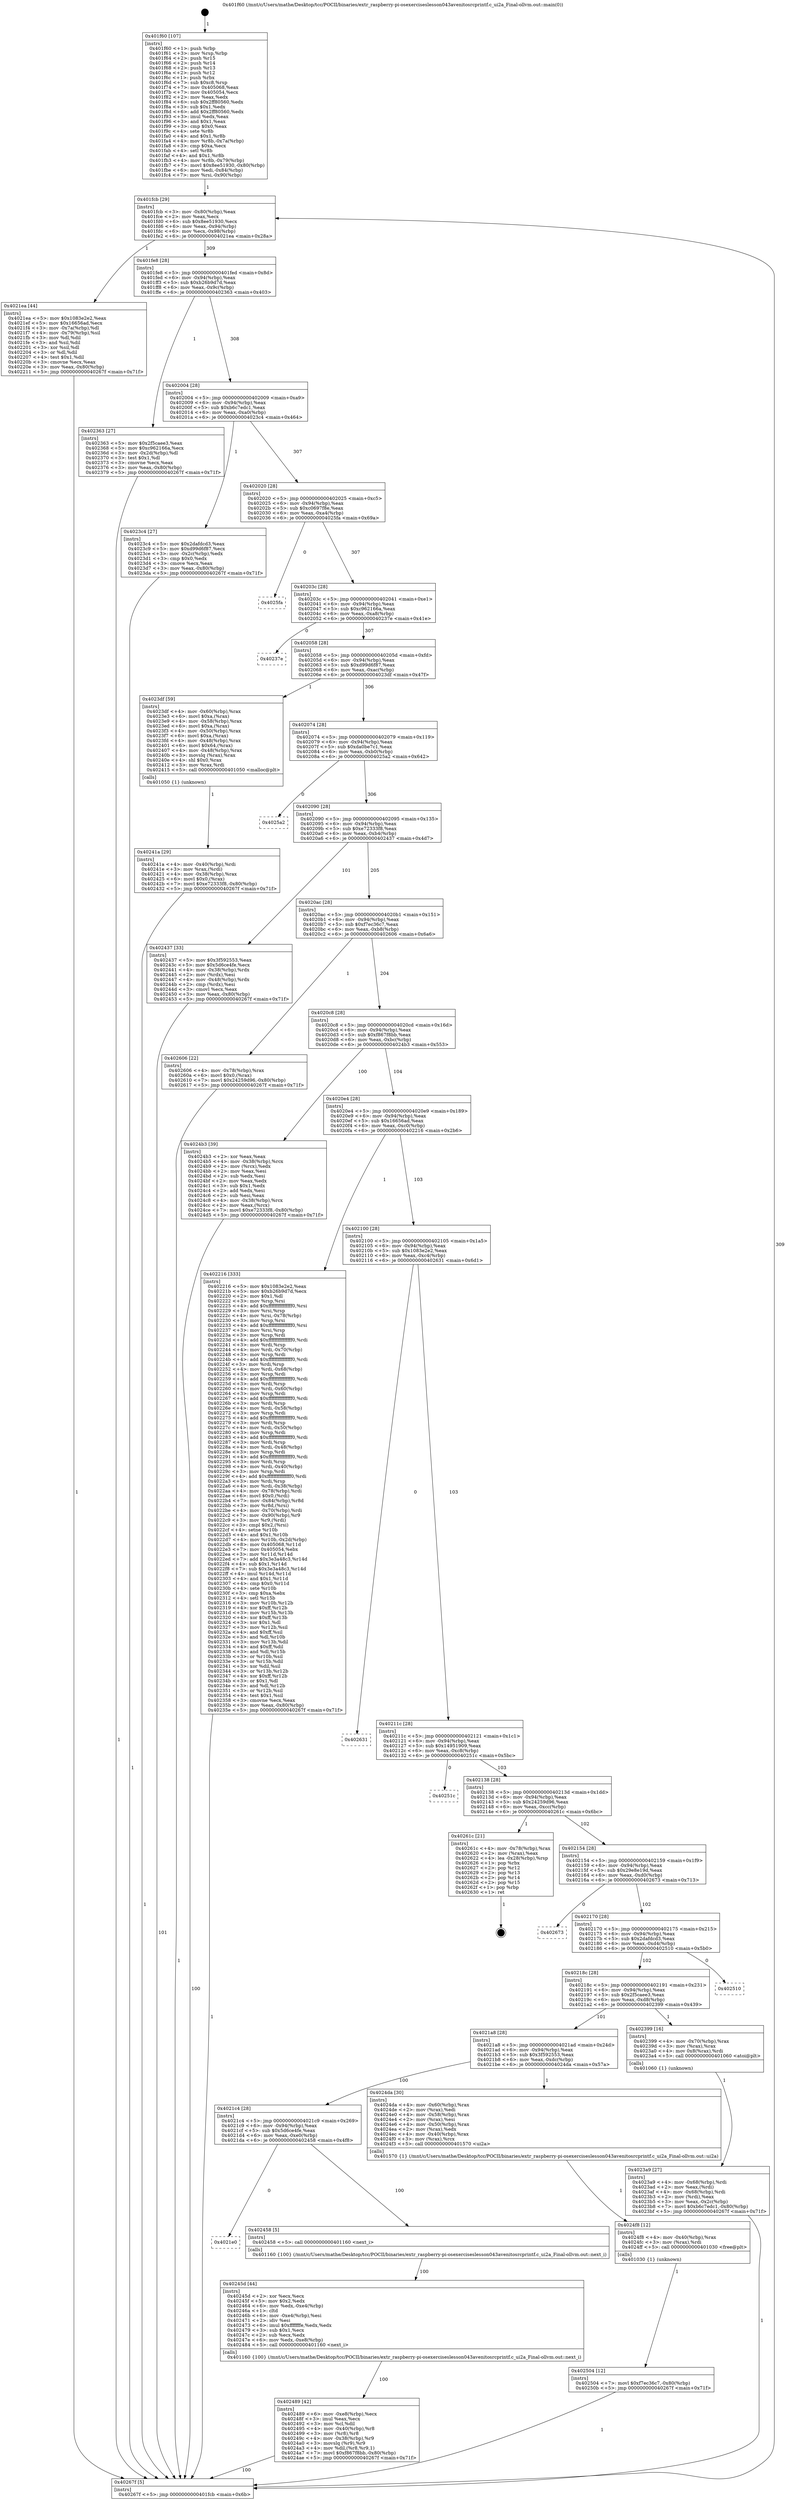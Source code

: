 digraph "0x401f60" {
  label = "0x401f60 (/mnt/c/Users/mathe/Desktop/tcc/POCII/binaries/extr_raspberry-pi-osexerciseslesson043avenitosrcprintf.c_ui2a_Final-ollvm.out::main(0))"
  labelloc = "t"
  node[shape=record]

  Entry [label="",width=0.3,height=0.3,shape=circle,fillcolor=black,style=filled]
  "0x401fcb" [label="{
     0x401fcb [29]\l
     | [instrs]\l
     &nbsp;&nbsp;0x401fcb \<+3\>: mov -0x80(%rbp),%eax\l
     &nbsp;&nbsp;0x401fce \<+2\>: mov %eax,%ecx\l
     &nbsp;&nbsp;0x401fd0 \<+6\>: sub $0x8ee51930,%ecx\l
     &nbsp;&nbsp;0x401fd6 \<+6\>: mov %eax,-0x94(%rbp)\l
     &nbsp;&nbsp;0x401fdc \<+6\>: mov %ecx,-0x98(%rbp)\l
     &nbsp;&nbsp;0x401fe2 \<+6\>: je 00000000004021ea \<main+0x28a\>\l
  }"]
  "0x4021ea" [label="{
     0x4021ea [44]\l
     | [instrs]\l
     &nbsp;&nbsp;0x4021ea \<+5\>: mov $0x1083e2e2,%eax\l
     &nbsp;&nbsp;0x4021ef \<+5\>: mov $0x16656ad,%ecx\l
     &nbsp;&nbsp;0x4021f4 \<+3\>: mov -0x7a(%rbp),%dl\l
     &nbsp;&nbsp;0x4021f7 \<+4\>: mov -0x79(%rbp),%sil\l
     &nbsp;&nbsp;0x4021fb \<+3\>: mov %dl,%dil\l
     &nbsp;&nbsp;0x4021fe \<+3\>: and %sil,%dil\l
     &nbsp;&nbsp;0x402201 \<+3\>: xor %sil,%dl\l
     &nbsp;&nbsp;0x402204 \<+3\>: or %dl,%dil\l
     &nbsp;&nbsp;0x402207 \<+4\>: test $0x1,%dil\l
     &nbsp;&nbsp;0x40220b \<+3\>: cmovne %ecx,%eax\l
     &nbsp;&nbsp;0x40220e \<+3\>: mov %eax,-0x80(%rbp)\l
     &nbsp;&nbsp;0x402211 \<+5\>: jmp 000000000040267f \<main+0x71f\>\l
  }"]
  "0x401fe8" [label="{
     0x401fe8 [28]\l
     | [instrs]\l
     &nbsp;&nbsp;0x401fe8 \<+5\>: jmp 0000000000401fed \<main+0x8d\>\l
     &nbsp;&nbsp;0x401fed \<+6\>: mov -0x94(%rbp),%eax\l
     &nbsp;&nbsp;0x401ff3 \<+5\>: sub $0xb26b9d7d,%eax\l
     &nbsp;&nbsp;0x401ff8 \<+6\>: mov %eax,-0x9c(%rbp)\l
     &nbsp;&nbsp;0x401ffe \<+6\>: je 0000000000402363 \<main+0x403\>\l
  }"]
  "0x40267f" [label="{
     0x40267f [5]\l
     | [instrs]\l
     &nbsp;&nbsp;0x40267f \<+5\>: jmp 0000000000401fcb \<main+0x6b\>\l
  }"]
  "0x401f60" [label="{
     0x401f60 [107]\l
     | [instrs]\l
     &nbsp;&nbsp;0x401f60 \<+1\>: push %rbp\l
     &nbsp;&nbsp;0x401f61 \<+3\>: mov %rsp,%rbp\l
     &nbsp;&nbsp;0x401f64 \<+2\>: push %r15\l
     &nbsp;&nbsp;0x401f66 \<+2\>: push %r14\l
     &nbsp;&nbsp;0x401f68 \<+2\>: push %r13\l
     &nbsp;&nbsp;0x401f6a \<+2\>: push %r12\l
     &nbsp;&nbsp;0x401f6c \<+1\>: push %rbx\l
     &nbsp;&nbsp;0x401f6d \<+7\>: sub $0xc8,%rsp\l
     &nbsp;&nbsp;0x401f74 \<+7\>: mov 0x405068,%eax\l
     &nbsp;&nbsp;0x401f7b \<+7\>: mov 0x405054,%ecx\l
     &nbsp;&nbsp;0x401f82 \<+2\>: mov %eax,%edx\l
     &nbsp;&nbsp;0x401f84 \<+6\>: sub $0x2ff80560,%edx\l
     &nbsp;&nbsp;0x401f8a \<+3\>: sub $0x1,%edx\l
     &nbsp;&nbsp;0x401f8d \<+6\>: add $0x2ff80560,%edx\l
     &nbsp;&nbsp;0x401f93 \<+3\>: imul %edx,%eax\l
     &nbsp;&nbsp;0x401f96 \<+3\>: and $0x1,%eax\l
     &nbsp;&nbsp;0x401f99 \<+3\>: cmp $0x0,%eax\l
     &nbsp;&nbsp;0x401f9c \<+4\>: sete %r8b\l
     &nbsp;&nbsp;0x401fa0 \<+4\>: and $0x1,%r8b\l
     &nbsp;&nbsp;0x401fa4 \<+4\>: mov %r8b,-0x7a(%rbp)\l
     &nbsp;&nbsp;0x401fa8 \<+3\>: cmp $0xa,%ecx\l
     &nbsp;&nbsp;0x401fab \<+4\>: setl %r8b\l
     &nbsp;&nbsp;0x401faf \<+4\>: and $0x1,%r8b\l
     &nbsp;&nbsp;0x401fb3 \<+4\>: mov %r8b,-0x79(%rbp)\l
     &nbsp;&nbsp;0x401fb7 \<+7\>: movl $0x8ee51930,-0x80(%rbp)\l
     &nbsp;&nbsp;0x401fbe \<+6\>: mov %edi,-0x84(%rbp)\l
     &nbsp;&nbsp;0x401fc4 \<+7\>: mov %rsi,-0x90(%rbp)\l
  }"]
  Exit [label="",width=0.3,height=0.3,shape=circle,fillcolor=black,style=filled,peripheries=2]
  "0x402363" [label="{
     0x402363 [27]\l
     | [instrs]\l
     &nbsp;&nbsp;0x402363 \<+5\>: mov $0x2f5caee3,%eax\l
     &nbsp;&nbsp;0x402368 \<+5\>: mov $0xc962166a,%ecx\l
     &nbsp;&nbsp;0x40236d \<+3\>: mov -0x2d(%rbp),%dl\l
     &nbsp;&nbsp;0x402370 \<+3\>: test $0x1,%dl\l
     &nbsp;&nbsp;0x402373 \<+3\>: cmovne %ecx,%eax\l
     &nbsp;&nbsp;0x402376 \<+3\>: mov %eax,-0x80(%rbp)\l
     &nbsp;&nbsp;0x402379 \<+5\>: jmp 000000000040267f \<main+0x71f\>\l
  }"]
  "0x402004" [label="{
     0x402004 [28]\l
     | [instrs]\l
     &nbsp;&nbsp;0x402004 \<+5\>: jmp 0000000000402009 \<main+0xa9\>\l
     &nbsp;&nbsp;0x402009 \<+6\>: mov -0x94(%rbp),%eax\l
     &nbsp;&nbsp;0x40200f \<+5\>: sub $0xb6c7edc1,%eax\l
     &nbsp;&nbsp;0x402014 \<+6\>: mov %eax,-0xa0(%rbp)\l
     &nbsp;&nbsp;0x40201a \<+6\>: je 00000000004023c4 \<main+0x464\>\l
  }"]
  "0x402504" [label="{
     0x402504 [12]\l
     | [instrs]\l
     &nbsp;&nbsp;0x402504 \<+7\>: movl $0xf7ec36c7,-0x80(%rbp)\l
     &nbsp;&nbsp;0x40250b \<+5\>: jmp 000000000040267f \<main+0x71f\>\l
  }"]
  "0x4023c4" [label="{
     0x4023c4 [27]\l
     | [instrs]\l
     &nbsp;&nbsp;0x4023c4 \<+5\>: mov $0x2dafdcd3,%eax\l
     &nbsp;&nbsp;0x4023c9 \<+5\>: mov $0xd99d6f87,%ecx\l
     &nbsp;&nbsp;0x4023ce \<+3\>: mov -0x2c(%rbp),%edx\l
     &nbsp;&nbsp;0x4023d1 \<+3\>: cmp $0x0,%edx\l
     &nbsp;&nbsp;0x4023d4 \<+3\>: cmove %ecx,%eax\l
     &nbsp;&nbsp;0x4023d7 \<+3\>: mov %eax,-0x80(%rbp)\l
     &nbsp;&nbsp;0x4023da \<+5\>: jmp 000000000040267f \<main+0x71f\>\l
  }"]
  "0x402020" [label="{
     0x402020 [28]\l
     | [instrs]\l
     &nbsp;&nbsp;0x402020 \<+5\>: jmp 0000000000402025 \<main+0xc5\>\l
     &nbsp;&nbsp;0x402025 \<+6\>: mov -0x94(%rbp),%eax\l
     &nbsp;&nbsp;0x40202b \<+5\>: sub $0xc0697f8e,%eax\l
     &nbsp;&nbsp;0x402030 \<+6\>: mov %eax,-0xa4(%rbp)\l
     &nbsp;&nbsp;0x402036 \<+6\>: je 00000000004025fa \<main+0x69a\>\l
  }"]
  "0x4024f8" [label="{
     0x4024f8 [12]\l
     | [instrs]\l
     &nbsp;&nbsp;0x4024f8 \<+4\>: mov -0x40(%rbp),%rax\l
     &nbsp;&nbsp;0x4024fc \<+3\>: mov (%rax),%rdi\l
     &nbsp;&nbsp;0x4024ff \<+5\>: call 0000000000401030 \<free@plt\>\l
     | [calls]\l
     &nbsp;&nbsp;0x401030 \{1\} (unknown)\l
  }"]
  "0x4025fa" [label="{
     0x4025fa\l
  }", style=dashed]
  "0x40203c" [label="{
     0x40203c [28]\l
     | [instrs]\l
     &nbsp;&nbsp;0x40203c \<+5\>: jmp 0000000000402041 \<main+0xe1\>\l
     &nbsp;&nbsp;0x402041 \<+6\>: mov -0x94(%rbp),%eax\l
     &nbsp;&nbsp;0x402047 \<+5\>: sub $0xc962166a,%eax\l
     &nbsp;&nbsp;0x40204c \<+6\>: mov %eax,-0xa8(%rbp)\l
     &nbsp;&nbsp;0x402052 \<+6\>: je 000000000040237e \<main+0x41e\>\l
  }"]
  "0x402489" [label="{
     0x402489 [42]\l
     | [instrs]\l
     &nbsp;&nbsp;0x402489 \<+6\>: mov -0xe8(%rbp),%ecx\l
     &nbsp;&nbsp;0x40248f \<+3\>: imul %eax,%ecx\l
     &nbsp;&nbsp;0x402492 \<+3\>: mov %cl,%dil\l
     &nbsp;&nbsp;0x402495 \<+4\>: mov -0x40(%rbp),%r8\l
     &nbsp;&nbsp;0x402499 \<+3\>: mov (%r8),%r8\l
     &nbsp;&nbsp;0x40249c \<+4\>: mov -0x38(%rbp),%r9\l
     &nbsp;&nbsp;0x4024a0 \<+3\>: movslq (%r9),%r9\l
     &nbsp;&nbsp;0x4024a3 \<+4\>: mov %dil,(%r8,%r9,1)\l
     &nbsp;&nbsp;0x4024a7 \<+7\>: movl $0xf867f8bb,-0x80(%rbp)\l
     &nbsp;&nbsp;0x4024ae \<+5\>: jmp 000000000040267f \<main+0x71f\>\l
  }"]
  "0x40237e" [label="{
     0x40237e\l
  }", style=dashed]
  "0x402058" [label="{
     0x402058 [28]\l
     | [instrs]\l
     &nbsp;&nbsp;0x402058 \<+5\>: jmp 000000000040205d \<main+0xfd\>\l
     &nbsp;&nbsp;0x40205d \<+6\>: mov -0x94(%rbp),%eax\l
     &nbsp;&nbsp;0x402063 \<+5\>: sub $0xd99d6f87,%eax\l
     &nbsp;&nbsp;0x402068 \<+6\>: mov %eax,-0xac(%rbp)\l
     &nbsp;&nbsp;0x40206e \<+6\>: je 00000000004023df \<main+0x47f\>\l
  }"]
  "0x40245d" [label="{
     0x40245d [44]\l
     | [instrs]\l
     &nbsp;&nbsp;0x40245d \<+2\>: xor %ecx,%ecx\l
     &nbsp;&nbsp;0x40245f \<+5\>: mov $0x2,%edx\l
     &nbsp;&nbsp;0x402464 \<+6\>: mov %edx,-0xe4(%rbp)\l
     &nbsp;&nbsp;0x40246a \<+1\>: cltd\l
     &nbsp;&nbsp;0x40246b \<+6\>: mov -0xe4(%rbp),%esi\l
     &nbsp;&nbsp;0x402471 \<+2\>: idiv %esi\l
     &nbsp;&nbsp;0x402473 \<+6\>: imul $0xfffffffe,%edx,%edx\l
     &nbsp;&nbsp;0x402479 \<+3\>: sub $0x1,%ecx\l
     &nbsp;&nbsp;0x40247c \<+2\>: sub %ecx,%edx\l
     &nbsp;&nbsp;0x40247e \<+6\>: mov %edx,-0xe8(%rbp)\l
     &nbsp;&nbsp;0x402484 \<+5\>: call 0000000000401160 \<next_i\>\l
     | [calls]\l
     &nbsp;&nbsp;0x401160 \{100\} (/mnt/c/Users/mathe/Desktop/tcc/POCII/binaries/extr_raspberry-pi-osexerciseslesson043avenitosrcprintf.c_ui2a_Final-ollvm.out::next_i)\l
  }"]
  "0x4023df" [label="{
     0x4023df [59]\l
     | [instrs]\l
     &nbsp;&nbsp;0x4023df \<+4\>: mov -0x60(%rbp),%rax\l
     &nbsp;&nbsp;0x4023e3 \<+6\>: movl $0xa,(%rax)\l
     &nbsp;&nbsp;0x4023e9 \<+4\>: mov -0x58(%rbp),%rax\l
     &nbsp;&nbsp;0x4023ed \<+6\>: movl $0xa,(%rax)\l
     &nbsp;&nbsp;0x4023f3 \<+4\>: mov -0x50(%rbp),%rax\l
     &nbsp;&nbsp;0x4023f7 \<+6\>: movl $0xa,(%rax)\l
     &nbsp;&nbsp;0x4023fd \<+4\>: mov -0x48(%rbp),%rax\l
     &nbsp;&nbsp;0x402401 \<+6\>: movl $0x64,(%rax)\l
     &nbsp;&nbsp;0x402407 \<+4\>: mov -0x48(%rbp),%rax\l
     &nbsp;&nbsp;0x40240b \<+3\>: movslq (%rax),%rax\l
     &nbsp;&nbsp;0x40240e \<+4\>: shl $0x0,%rax\l
     &nbsp;&nbsp;0x402412 \<+3\>: mov %rax,%rdi\l
     &nbsp;&nbsp;0x402415 \<+5\>: call 0000000000401050 \<malloc@plt\>\l
     | [calls]\l
     &nbsp;&nbsp;0x401050 \{1\} (unknown)\l
  }"]
  "0x402074" [label="{
     0x402074 [28]\l
     | [instrs]\l
     &nbsp;&nbsp;0x402074 \<+5\>: jmp 0000000000402079 \<main+0x119\>\l
     &nbsp;&nbsp;0x402079 \<+6\>: mov -0x94(%rbp),%eax\l
     &nbsp;&nbsp;0x40207f \<+5\>: sub $0xda0be7c1,%eax\l
     &nbsp;&nbsp;0x402084 \<+6\>: mov %eax,-0xb0(%rbp)\l
     &nbsp;&nbsp;0x40208a \<+6\>: je 00000000004025a2 \<main+0x642\>\l
  }"]
  "0x4021e0" [label="{
     0x4021e0\l
  }", style=dashed]
  "0x4025a2" [label="{
     0x4025a2\l
  }", style=dashed]
  "0x402090" [label="{
     0x402090 [28]\l
     | [instrs]\l
     &nbsp;&nbsp;0x402090 \<+5\>: jmp 0000000000402095 \<main+0x135\>\l
     &nbsp;&nbsp;0x402095 \<+6\>: mov -0x94(%rbp),%eax\l
     &nbsp;&nbsp;0x40209b \<+5\>: sub $0xe72333f8,%eax\l
     &nbsp;&nbsp;0x4020a0 \<+6\>: mov %eax,-0xb4(%rbp)\l
     &nbsp;&nbsp;0x4020a6 \<+6\>: je 0000000000402437 \<main+0x4d7\>\l
  }"]
  "0x402458" [label="{
     0x402458 [5]\l
     | [instrs]\l
     &nbsp;&nbsp;0x402458 \<+5\>: call 0000000000401160 \<next_i\>\l
     | [calls]\l
     &nbsp;&nbsp;0x401160 \{100\} (/mnt/c/Users/mathe/Desktop/tcc/POCII/binaries/extr_raspberry-pi-osexerciseslesson043avenitosrcprintf.c_ui2a_Final-ollvm.out::next_i)\l
  }"]
  "0x402437" [label="{
     0x402437 [33]\l
     | [instrs]\l
     &nbsp;&nbsp;0x402437 \<+5\>: mov $0x3f592553,%eax\l
     &nbsp;&nbsp;0x40243c \<+5\>: mov $0x5d6ce4fe,%ecx\l
     &nbsp;&nbsp;0x402441 \<+4\>: mov -0x38(%rbp),%rdx\l
     &nbsp;&nbsp;0x402445 \<+2\>: mov (%rdx),%esi\l
     &nbsp;&nbsp;0x402447 \<+4\>: mov -0x48(%rbp),%rdx\l
     &nbsp;&nbsp;0x40244b \<+2\>: cmp (%rdx),%esi\l
     &nbsp;&nbsp;0x40244d \<+3\>: cmovl %ecx,%eax\l
     &nbsp;&nbsp;0x402450 \<+3\>: mov %eax,-0x80(%rbp)\l
     &nbsp;&nbsp;0x402453 \<+5\>: jmp 000000000040267f \<main+0x71f\>\l
  }"]
  "0x4020ac" [label="{
     0x4020ac [28]\l
     | [instrs]\l
     &nbsp;&nbsp;0x4020ac \<+5\>: jmp 00000000004020b1 \<main+0x151\>\l
     &nbsp;&nbsp;0x4020b1 \<+6\>: mov -0x94(%rbp),%eax\l
     &nbsp;&nbsp;0x4020b7 \<+5\>: sub $0xf7ec36c7,%eax\l
     &nbsp;&nbsp;0x4020bc \<+6\>: mov %eax,-0xb8(%rbp)\l
     &nbsp;&nbsp;0x4020c2 \<+6\>: je 0000000000402606 \<main+0x6a6\>\l
  }"]
  "0x4021c4" [label="{
     0x4021c4 [28]\l
     | [instrs]\l
     &nbsp;&nbsp;0x4021c4 \<+5\>: jmp 00000000004021c9 \<main+0x269\>\l
     &nbsp;&nbsp;0x4021c9 \<+6\>: mov -0x94(%rbp),%eax\l
     &nbsp;&nbsp;0x4021cf \<+5\>: sub $0x5d6ce4fe,%eax\l
     &nbsp;&nbsp;0x4021d4 \<+6\>: mov %eax,-0xe0(%rbp)\l
     &nbsp;&nbsp;0x4021da \<+6\>: je 0000000000402458 \<main+0x4f8\>\l
  }"]
  "0x402606" [label="{
     0x402606 [22]\l
     | [instrs]\l
     &nbsp;&nbsp;0x402606 \<+4\>: mov -0x78(%rbp),%rax\l
     &nbsp;&nbsp;0x40260a \<+6\>: movl $0x0,(%rax)\l
     &nbsp;&nbsp;0x402610 \<+7\>: movl $0x24259d96,-0x80(%rbp)\l
     &nbsp;&nbsp;0x402617 \<+5\>: jmp 000000000040267f \<main+0x71f\>\l
  }"]
  "0x4020c8" [label="{
     0x4020c8 [28]\l
     | [instrs]\l
     &nbsp;&nbsp;0x4020c8 \<+5\>: jmp 00000000004020cd \<main+0x16d\>\l
     &nbsp;&nbsp;0x4020cd \<+6\>: mov -0x94(%rbp),%eax\l
     &nbsp;&nbsp;0x4020d3 \<+5\>: sub $0xf867f8bb,%eax\l
     &nbsp;&nbsp;0x4020d8 \<+6\>: mov %eax,-0xbc(%rbp)\l
     &nbsp;&nbsp;0x4020de \<+6\>: je 00000000004024b3 \<main+0x553\>\l
  }"]
  "0x4024da" [label="{
     0x4024da [30]\l
     | [instrs]\l
     &nbsp;&nbsp;0x4024da \<+4\>: mov -0x60(%rbp),%rax\l
     &nbsp;&nbsp;0x4024de \<+2\>: mov (%rax),%edi\l
     &nbsp;&nbsp;0x4024e0 \<+4\>: mov -0x58(%rbp),%rax\l
     &nbsp;&nbsp;0x4024e4 \<+2\>: mov (%rax),%esi\l
     &nbsp;&nbsp;0x4024e6 \<+4\>: mov -0x50(%rbp),%rax\l
     &nbsp;&nbsp;0x4024ea \<+2\>: mov (%rax),%edx\l
     &nbsp;&nbsp;0x4024ec \<+4\>: mov -0x40(%rbp),%rax\l
     &nbsp;&nbsp;0x4024f0 \<+3\>: mov (%rax),%rcx\l
     &nbsp;&nbsp;0x4024f3 \<+5\>: call 0000000000401570 \<ui2a\>\l
     | [calls]\l
     &nbsp;&nbsp;0x401570 \{1\} (/mnt/c/Users/mathe/Desktop/tcc/POCII/binaries/extr_raspberry-pi-osexerciseslesson043avenitosrcprintf.c_ui2a_Final-ollvm.out::ui2a)\l
  }"]
  "0x4024b3" [label="{
     0x4024b3 [39]\l
     | [instrs]\l
     &nbsp;&nbsp;0x4024b3 \<+2\>: xor %eax,%eax\l
     &nbsp;&nbsp;0x4024b5 \<+4\>: mov -0x38(%rbp),%rcx\l
     &nbsp;&nbsp;0x4024b9 \<+2\>: mov (%rcx),%edx\l
     &nbsp;&nbsp;0x4024bb \<+2\>: mov %eax,%esi\l
     &nbsp;&nbsp;0x4024bd \<+2\>: sub %edx,%esi\l
     &nbsp;&nbsp;0x4024bf \<+2\>: mov %eax,%edx\l
     &nbsp;&nbsp;0x4024c1 \<+3\>: sub $0x1,%edx\l
     &nbsp;&nbsp;0x4024c4 \<+2\>: add %edx,%esi\l
     &nbsp;&nbsp;0x4024c6 \<+2\>: sub %esi,%eax\l
     &nbsp;&nbsp;0x4024c8 \<+4\>: mov -0x38(%rbp),%rcx\l
     &nbsp;&nbsp;0x4024cc \<+2\>: mov %eax,(%rcx)\l
     &nbsp;&nbsp;0x4024ce \<+7\>: movl $0xe72333f8,-0x80(%rbp)\l
     &nbsp;&nbsp;0x4024d5 \<+5\>: jmp 000000000040267f \<main+0x71f\>\l
  }"]
  "0x4020e4" [label="{
     0x4020e4 [28]\l
     | [instrs]\l
     &nbsp;&nbsp;0x4020e4 \<+5\>: jmp 00000000004020e9 \<main+0x189\>\l
     &nbsp;&nbsp;0x4020e9 \<+6\>: mov -0x94(%rbp),%eax\l
     &nbsp;&nbsp;0x4020ef \<+5\>: sub $0x16656ad,%eax\l
     &nbsp;&nbsp;0x4020f4 \<+6\>: mov %eax,-0xc0(%rbp)\l
     &nbsp;&nbsp;0x4020fa \<+6\>: je 0000000000402216 \<main+0x2b6\>\l
  }"]
  "0x40241a" [label="{
     0x40241a [29]\l
     | [instrs]\l
     &nbsp;&nbsp;0x40241a \<+4\>: mov -0x40(%rbp),%rdi\l
     &nbsp;&nbsp;0x40241e \<+3\>: mov %rax,(%rdi)\l
     &nbsp;&nbsp;0x402421 \<+4\>: mov -0x38(%rbp),%rax\l
     &nbsp;&nbsp;0x402425 \<+6\>: movl $0x0,(%rax)\l
     &nbsp;&nbsp;0x40242b \<+7\>: movl $0xe72333f8,-0x80(%rbp)\l
     &nbsp;&nbsp;0x402432 \<+5\>: jmp 000000000040267f \<main+0x71f\>\l
  }"]
  "0x402216" [label="{
     0x402216 [333]\l
     | [instrs]\l
     &nbsp;&nbsp;0x402216 \<+5\>: mov $0x1083e2e2,%eax\l
     &nbsp;&nbsp;0x40221b \<+5\>: mov $0xb26b9d7d,%ecx\l
     &nbsp;&nbsp;0x402220 \<+2\>: mov $0x1,%dl\l
     &nbsp;&nbsp;0x402222 \<+3\>: mov %rsp,%rsi\l
     &nbsp;&nbsp;0x402225 \<+4\>: add $0xfffffffffffffff0,%rsi\l
     &nbsp;&nbsp;0x402229 \<+3\>: mov %rsi,%rsp\l
     &nbsp;&nbsp;0x40222c \<+4\>: mov %rsi,-0x78(%rbp)\l
     &nbsp;&nbsp;0x402230 \<+3\>: mov %rsp,%rsi\l
     &nbsp;&nbsp;0x402233 \<+4\>: add $0xfffffffffffffff0,%rsi\l
     &nbsp;&nbsp;0x402237 \<+3\>: mov %rsi,%rsp\l
     &nbsp;&nbsp;0x40223a \<+3\>: mov %rsp,%rdi\l
     &nbsp;&nbsp;0x40223d \<+4\>: add $0xfffffffffffffff0,%rdi\l
     &nbsp;&nbsp;0x402241 \<+3\>: mov %rdi,%rsp\l
     &nbsp;&nbsp;0x402244 \<+4\>: mov %rdi,-0x70(%rbp)\l
     &nbsp;&nbsp;0x402248 \<+3\>: mov %rsp,%rdi\l
     &nbsp;&nbsp;0x40224b \<+4\>: add $0xfffffffffffffff0,%rdi\l
     &nbsp;&nbsp;0x40224f \<+3\>: mov %rdi,%rsp\l
     &nbsp;&nbsp;0x402252 \<+4\>: mov %rdi,-0x68(%rbp)\l
     &nbsp;&nbsp;0x402256 \<+3\>: mov %rsp,%rdi\l
     &nbsp;&nbsp;0x402259 \<+4\>: add $0xfffffffffffffff0,%rdi\l
     &nbsp;&nbsp;0x40225d \<+3\>: mov %rdi,%rsp\l
     &nbsp;&nbsp;0x402260 \<+4\>: mov %rdi,-0x60(%rbp)\l
     &nbsp;&nbsp;0x402264 \<+3\>: mov %rsp,%rdi\l
     &nbsp;&nbsp;0x402267 \<+4\>: add $0xfffffffffffffff0,%rdi\l
     &nbsp;&nbsp;0x40226b \<+3\>: mov %rdi,%rsp\l
     &nbsp;&nbsp;0x40226e \<+4\>: mov %rdi,-0x58(%rbp)\l
     &nbsp;&nbsp;0x402272 \<+3\>: mov %rsp,%rdi\l
     &nbsp;&nbsp;0x402275 \<+4\>: add $0xfffffffffffffff0,%rdi\l
     &nbsp;&nbsp;0x402279 \<+3\>: mov %rdi,%rsp\l
     &nbsp;&nbsp;0x40227c \<+4\>: mov %rdi,-0x50(%rbp)\l
     &nbsp;&nbsp;0x402280 \<+3\>: mov %rsp,%rdi\l
     &nbsp;&nbsp;0x402283 \<+4\>: add $0xfffffffffffffff0,%rdi\l
     &nbsp;&nbsp;0x402287 \<+3\>: mov %rdi,%rsp\l
     &nbsp;&nbsp;0x40228a \<+4\>: mov %rdi,-0x48(%rbp)\l
     &nbsp;&nbsp;0x40228e \<+3\>: mov %rsp,%rdi\l
     &nbsp;&nbsp;0x402291 \<+4\>: add $0xfffffffffffffff0,%rdi\l
     &nbsp;&nbsp;0x402295 \<+3\>: mov %rdi,%rsp\l
     &nbsp;&nbsp;0x402298 \<+4\>: mov %rdi,-0x40(%rbp)\l
     &nbsp;&nbsp;0x40229c \<+3\>: mov %rsp,%rdi\l
     &nbsp;&nbsp;0x40229f \<+4\>: add $0xfffffffffffffff0,%rdi\l
     &nbsp;&nbsp;0x4022a3 \<+3\>: mov %rdi,%rsp\l
     &nbsp;&nbsp;0x4022a6 \<+4\>: mov %rdi,-0x38(%rbp)\l
     &nbsp;&nbsp;0x4022aa \<+4\>: mov -0x78(%rbp),%rdi\l
     &nbsp;&nbsp;0x4022ae \<+6\>: movl $0x0,(%rdi)\l
     &nbsp;&nbsp;0x4022b4 \<+7\>: mov -0x84(%rbp),%r8d\l
     &nbsp;&nbsp;0x4022bb \<+3\>: mov %r8d,(%rsi)\l
     &nbsp;&nbsp;0x4022be \<+4\>: mov -0x70(%rbp),%rdi\l
     &nbsp;&nbsp;0x4022c2 \<+7\>: mov -0x90(%rbp),%r9\l
     &nbsp;&nbsp;0x4022c9 \<+3\>: mov %r9,(%rdi)\l
     &nbsp;&nbsp;0x4022cc \<+3\>: cmpl $0x2,(%rsi)\l
     &nbsp;&nbsp;0x4022cf \<+4\>: setne %r10b\l
     &nbsp;&nbsp;0x4022d3 \<+4\>: and $0x1,%r10b\l
     &nbsp;&nbsp;0x4022d7 \<+4\>: mov %r10b,-0x2d(%rbp)\l
     &nbsp;&nbsp;0x4022db \<+8\>: mov 0x405068,%r11d\l
     &nbsp;&nbsp;0x4022e3 \<+7\>: mov 0x405054,%ebx\l
     &nbsp;&nbsp;0x4022ea \<+3\>: mov %r11d,%r14d\l
     &nbsp;&nbsp;0x4022ed \<+7\>: add $0x3e3a48c3,%r14d\l
     &nbsp;&nbsp;0x4022f4 \<+4\>: sub $0x1,%r14d\l
     &nbsp;&nbsp;0x4022f8 \<+7\>: sub $0x3e3a48c3,%r14d\l
     &nbsp;&nbsp;0x4022ff \<+4\>: imul %r14d,%r11d\l
     &nbsp;&nbsp;0x402303 \<+4\>: and $0x1,%r11d\l
     &nbsp;&nbsp;0x402307 \<+4\>: cmp $0x0,%r11d\l
     &nbsp;&nbsp;0x40230b \<+4\>: sete %r10b\l
     &nbsp;&nbsp;0x40230f \<+3\>: cmp $0xa,%ebx\l
     &nbsp;&nbsp;0x402312 \<+4\>: setl %r15b\l
     &nbsp;&nbsp;0x402316 \<+3\>: mov %r10b,%r12b\l
     &nbsp;&nbsp;0x402319 \<+4\>: xor $0xff,%r12b\l
     &nbsp;&nbsp;0x40231d \<+3\>: mov %r15b,%r13b\l
     &nbsp;&nbsp;0x402320 \<+4\>: xor $0xff,%r13b\l
     &nbsp;&nbsp;0x402324 \<+3\>: xor $0x1,%dl\l
     &nbsp;&nbsp;0x402327 \<+3\>: mov %r12b,%sil\l
     &nbsp;&nbsp;0x40232a \<+4\>: and $0xff,%sil\l
     &nbsp;&nbsp;0x40232e \<+3\>: and %dl,%r10b\l
     &nbsp;&nbsp;0x402331 \<+3\>: mov %r13b,%dil\l
     &nbsp;&nbsp;0x402334 \<+4\>: and $0xff,%dil\l
     &nbsp;&nbsp;0x402338 \<+3\>: and %dl,%r15b\l
     &nbsp;&nbsp;0x40233b \<+3\>: or %r10b,%sil\l
     &nbsp;&nbsp;0x40233e \<+3\>: or %r15b,%dil\l
     &nbsp;&nbsp;0x402341 \<+3\>: xor %dil,%sil\l
     &nbsp;&nbsp;0x402344 \<+3\>: or %r13b,%r12b\l
     &nbsp;&nbsp;0x402347 \<+4\>: xor $0xff,%r12b\l
     &nbsp;&nbsp;0x40234b \<+3\>: or $0x1,%dl\l
     &nbsp;&nbsp;0x40234e \<+3\>: and %dl,%r12b\l
     &nbsp;&nbsp;0x402351 \<+3\>: or %r12b,%sil\l
     &nbsp;&nbsp;0x402354 \<+4\>: test $0x1,%sil\l
     &nbsp;&nbsp;0x402358 \<+3\>: cmovne %ecx,%eax\l
     &nbsp;&nbsp;0x40235b \<+3\>: mov %eax,-0x80(%rbp)\l
     &nbsp;&nbsp;0x40235e \<+5\>: jmp 000000000040267f \<main+0x71f\>\l
  }"]
  "0x402100" [label="{
     0x402100 [28]\l
     | [instrs]\l
     &nbsp;&nbsp;0x402100 \<+5\>: jmp 0000000000402105 \<main+0x1a5\>\l
     &nbsp;&nbsp;0x402105 \<+6\>: mov -0x94(%rbp),%eax\l
     &nbsp;&nbsp;0x40210b \<+5\>: sub $0x1083e2e2,%eax\l
     &nbsp;&nbsp;0x402110 \<+6\>: mov %eax,-0xc4(%rbp)\l
     &nbsp;&nbsp;0x402116 \<+6\>: je 0000000000402631 \<main+0x6d1\>\l
  }"]
  "0x4023a9" [label="{
     0x4023a9 [27]\l
     | [instrs]\l
     &nbsp;&nbsp;0x4023a9 \<+4\>: mov -0x68(%rbp),%rdi\l
     &nbsp;&nbsp;0x4023ad \<+2\>: mov %eax,(%rdi)\l
     &nbsp;&nbsp;0x4023af \<+4\>: mov -0x68(%rbp),%rdi\l
     &nbsp;&nbsp;0x4023b3 \<+2\>: mov (%rdi),%eax\l
     &nbsp;&nbsp;0x4023b5 \<+3\>: mov %eax,-0x2c(%rbp)\l
     &nbsp;&nbsp;0x4023b8 \<+7\>: movl $0xb6c7edc1,-0x80(%rbp)\l
     &nbsp;&nbsp;0x4023bf \<+5\>: jmp 000000000040267f \<main+0x71f\>\l
  }"]
  "0x4021a8" [label="{
     0x4021a8 [28]\l
     | [instrs]\l
     &nbsp;&nbsp;0x4021a8 \<+5\>: jmp 00000000004021ad \<main+0x24d\>\l
     &nbsp;&nbsp;0x4021ad \<+6\>: mov -0x94(%rbp),%eax\l
     &nbsp;&nbsp;0x4021b3 \<+5\>: sub $0x3f592553,%eax\l
     &nbsp;&nbsp;0x4021b8 \<+6\>: mov %eax,-0xdc(%rbp)\l
     &nbsp;&nbsp;0x4021be \<+6\>: je 00000000004024da \<main+0x57a\>\l
  }"]
  "0x402631" [label="{
     0x402631\l
  }", style=dashed]
  "0x40211c" [label="{
     0x40211c [28]\l
     | [instrs]\l
     &nbsp;&nbsp;0x40211c \<+5\>: jmp 0000000000402121 \<main+0x1c1\>\l
     &nbsp;&nbsp;0x402121 \<+6\>: mov -0x94(%rbp),%eax\l
     &nbsp;&nbsp;0x402127 \<+5\>: sub $0x14951909,%eax\l
     &nbsp;&nbsp;0x40212c \<+6\>: mov %eax,-0xc8(%rbp)\l
     &nbsp;&nbsp;0x402132 \<+6\>: je 000000000040251c \<main+0x5bc\>\l
  }"]
  "0x402399" [label="{
     0x402399 [16]\l
     | [instrs]\l
     &nbsp;&nbsp;0x402399 \<+4\>: mov -0x70(%rbp),%rax\l
     &nbsp;&nbsp;0x40239d \<+3\>: mov (%rax),%rax\l
     &nbsp;&nbsp;0x4023a0 \<+4\>: mov 0x8(%rax),%rdi\l
     &nbsp;&nbsp;0x4023a4 \<+5\>: call 0000000000401060 \<atoi@plt\>\l
     | [calls]\l
     &nbsp;&nbsp;0x401060 \{1\} (unknown)\l
  }"]
  "0x40251c" [label="{
     0x40251c\l
  }", style=dashed]
  "0x402138" [label="{
     0x402138 [28]\l
     | [instrs]\l
     &nbsp;&nbsp;0x402138 \<+5\>: jmp 000000000040213d \<main+0x1dd\>\l
     &nbsp;&nbsp;0x40213d \<+6\>: mov -0x94(%rbp),%eax\l
     &nbsp;&nbsp;0x402143 \<+5\>: sub $0x24259d96,%eax\l
     &nbsp;&nbsp;0x402148 \<+6\>: mov %eax,-0xcc(%rbp)\l
     &nbsp;&nbsp;0x40214e \<+6\>: je 000000000040261c \<main+0x6bc\>\l
  }"]
  "0x40218c" [label="{
     0x40218c [28]\l
     | [instrs]\l
     &nbsp;&nbsp;0x40218c \<+5\>: jmp 0000000000402191 \<main+0x231\>\l
     &nbsp;&nbsp;0x402191 \<+6\>: mov -0x94(%rbp),%eax\l
     &nbsp;&nbsp;0x402197 \<+5\>: sub $0x2f5caee3,%eax\l
     &nbsp;&nbsp;0x40219c \<+6\>: mov %eax,-0xd8(%rbp)\l
     &nbsp;&nbsp;0x4021a2 \<+6\>: je 0000000000402399 \<main+0x439\>\l
  }"]
  "0x40261c" [label="{
     0x40261c [21]\l
     | [instrs]\l
     &nbsp;&nbsp;0x40261c \<+4\>: mov -0x78(%rbp),%rax\l
     &nbsp;&nbsp;0x402620 \<+2\>: mov (%rax),%eax\l
     &nbsp;&nbsp;0x402622 \<+4\>: lea -0x28(%rbp),%rsp\l
     &nbsp;&nbsp;0x402626 \<+1\>: pop %rbx\l
     &nbsp;&nbsp;0x402627 \<+2\>: pop %r12\l
     &nbsp;&nbsp;0x402629 \<+2\>: pop %r13\l
     &nbsp;&nbsp;0x40262b \<+2\>: pop %r14\l
     &nbsp;&nbsp;0x40262d \<+2\>: pop %r15\l
     &nbsp;&nbsp;0x40262f \<+1\>: pop %rbp\l
     &nbsp;&nbsp;0x402630 \<+1\>: ret\l
  }"]
  "0x402154" [label="{
     0x402154 [28]\l
     | [instrs]\l
     &nbsp;&nbsp;0x402154 \<+5\>: jmp 0000000000402159 \<main+0x1f9\>\l
     &nbsp;&nbsp;0x402159 \<+6\>: mov -0x94(%rbp),%eax\l
     &nbsp;&nbsp;0x40215f \<+5\>: sub $0x29e8e19d,%eax\l
     &nbsp;&nbsp;0x402164 \<+6\>: mov %eax,-0xd0(%rbp)\l
     &nbsp;&nbsp;0x40216a \<+6\>: je 0000000000402673 \<main+0x713\>\l
  }"]
  "0x402510" [label="{
     0x402510\l
  }", style=dashed]
  "0x402673" [label="{
     0x402673\l
  }", style=dashed]
  "0x402170" [label="{
     0x402170 [28]\l
     | [instrs]\l
     &nbsp;&nbsp;0x402170 \<+5\>: jmp 0000000000402175 \<main+0x215\>\l
     &nbsp;&nbsp;0x402175 \<+6\>: mov -0x94(%rbp),%eax\l
     &nbsp;&nbsp;0x40217b \<+5\>: sub $0x2dafdcd3,%eax\l
     &nbsp;&nbsp;0x402180 \<+6\>: mov %eax,-0xd4(%rbp)\l
     &nbsp;&nbsp;0x402186 \<+6\>: je 0000000000402510 \<main+0x5b0\>\l
  }"]
  Entry -> "0x401f60" [label=" 1"]
  "0x401fcb" -> "0x4021ea" [label=" 1"]
  "0x401fcb" -> "0x401fe8" [label=" 309"]
  "0x4021ea" -> "0x40267f" [label=" 1"]
  "0x401f60" -> "0x401fcb" [label=" 1"]
  "0x40267f" -> "0x401fcb" [label=" 309"]
  "0x40261c" -> Exit [label=" 1"]
  "0x401fe8" -> "0x402363" [label=" 1"]
  "0x401fe8" -> "0x402004" [label=" 308"]
  "0x402606" -> "0x40267f" [label=" 1"]
  "0x402004" -> "0x4023c4" [label=" 1"]
  "0x402004" -> "0x402020" [label=" 307"]
  "0x402504" -> "0x40267f" [label=" 1"]
  "0x402020" -> "0x4025fa" [label=" 0"]
  "0x402020" -> "0x40203c" [label=" 307"]
  "0x4024f8" -> "0x402504" [label=" 1"]
  "0x40203c" -> "0x40237e" [label=" 0"]
  "0x40203c" -> "0x402058" [label=" 307"]
  "0x4024da" -> "0x4024f8" [label=" 1"]
  "0x402058" -> "0x4023df" [label=" 1"]
  "0x402058" -> "0x402074" [label=" 306"]
  "0x4024b3" -> "0x40267f" [label=" 100"]
  "0x402074" -> "0x4025a2" [label=" 0"]
  "0x402074" -> "0x402090" [label=" 306"]
  "0x402489" -> "0x40267f" [label=" 100"]
  "0x402090" -> "0x402437" [label=" 101"]
  "0x402090" -> "0x4020ac" [label=" 205"]
  "0x40245d" -> "0x402489" [label=" 100"]
  "0x4020ac" -> "0x402606" [label=" 1"]
  "0x4020ac" -> "0x4020c8" [label=" 204"]
  "0x4021c4" -> "0x4021e0" [label=" 0"]
  "0x4020c8" -> "0x4024b3" [label=" 100"]
  "0x4020c8" -> "0x4020e4" [label=" 104"]
  "0x4021c4" -> "0x402458" [label=" 100"]
  "0x4020e4" -> "0x402216" [label=" 1"]
  "0x4020e4" -> "0x402100" [label=" 103"]
  "0x4021a8" -> "0x4021c4" [label=" 100"]
  "0x402216" -> "0x40267f" [label=" 1"]
  "0x402363" -> "0x40267f" [label=" 1"]
  "0x4021a8" -> "0x4024da" [label=" 1"]
  "0x402100" -> "0x402631" [label=" 0"]
  "0x402100" -> "0x40211c" [label=" 103"]
  "0x402458" -> "0x40245d" [label=" 100"]
  "0x40211c" -> "0x40251c" [label=" 0"]
  "0x40211c" -> "0x402138" [label=" 103"]
  "0x402437" -> "0x40267f" [label=" 101"]
  "0x402138" -> "0x40261c" [label=" 1"]
  "0x402138" -> "0x402154" [label=" 102"]
  "0x4023df" -> "0x40241a" [label=" 1"]
  "0x402154" -> "0x402673" [label=" 0"]
  "0x402154" -> "0x402170" [label=" 102"]
  "0x4023c4" -> "0x40267f" [label=" 1"]
  "0x402170" -> "0x402510" [label=" 0"]
  "0x402170" -> "0x40218c" [label=" 102"]
  "0x40241a" -> "0x40267f" [label=" 1"]
  "0x40218c" -> "0x402399" [label=" 1"]
  "0x40218c" -> "0x4021a8" [label=" 101"]
  "0x402399" -> "0x4023a9" [label=" 1"]
  "0x4023a9" -> "0x40267f" [label=" 1"]
}
